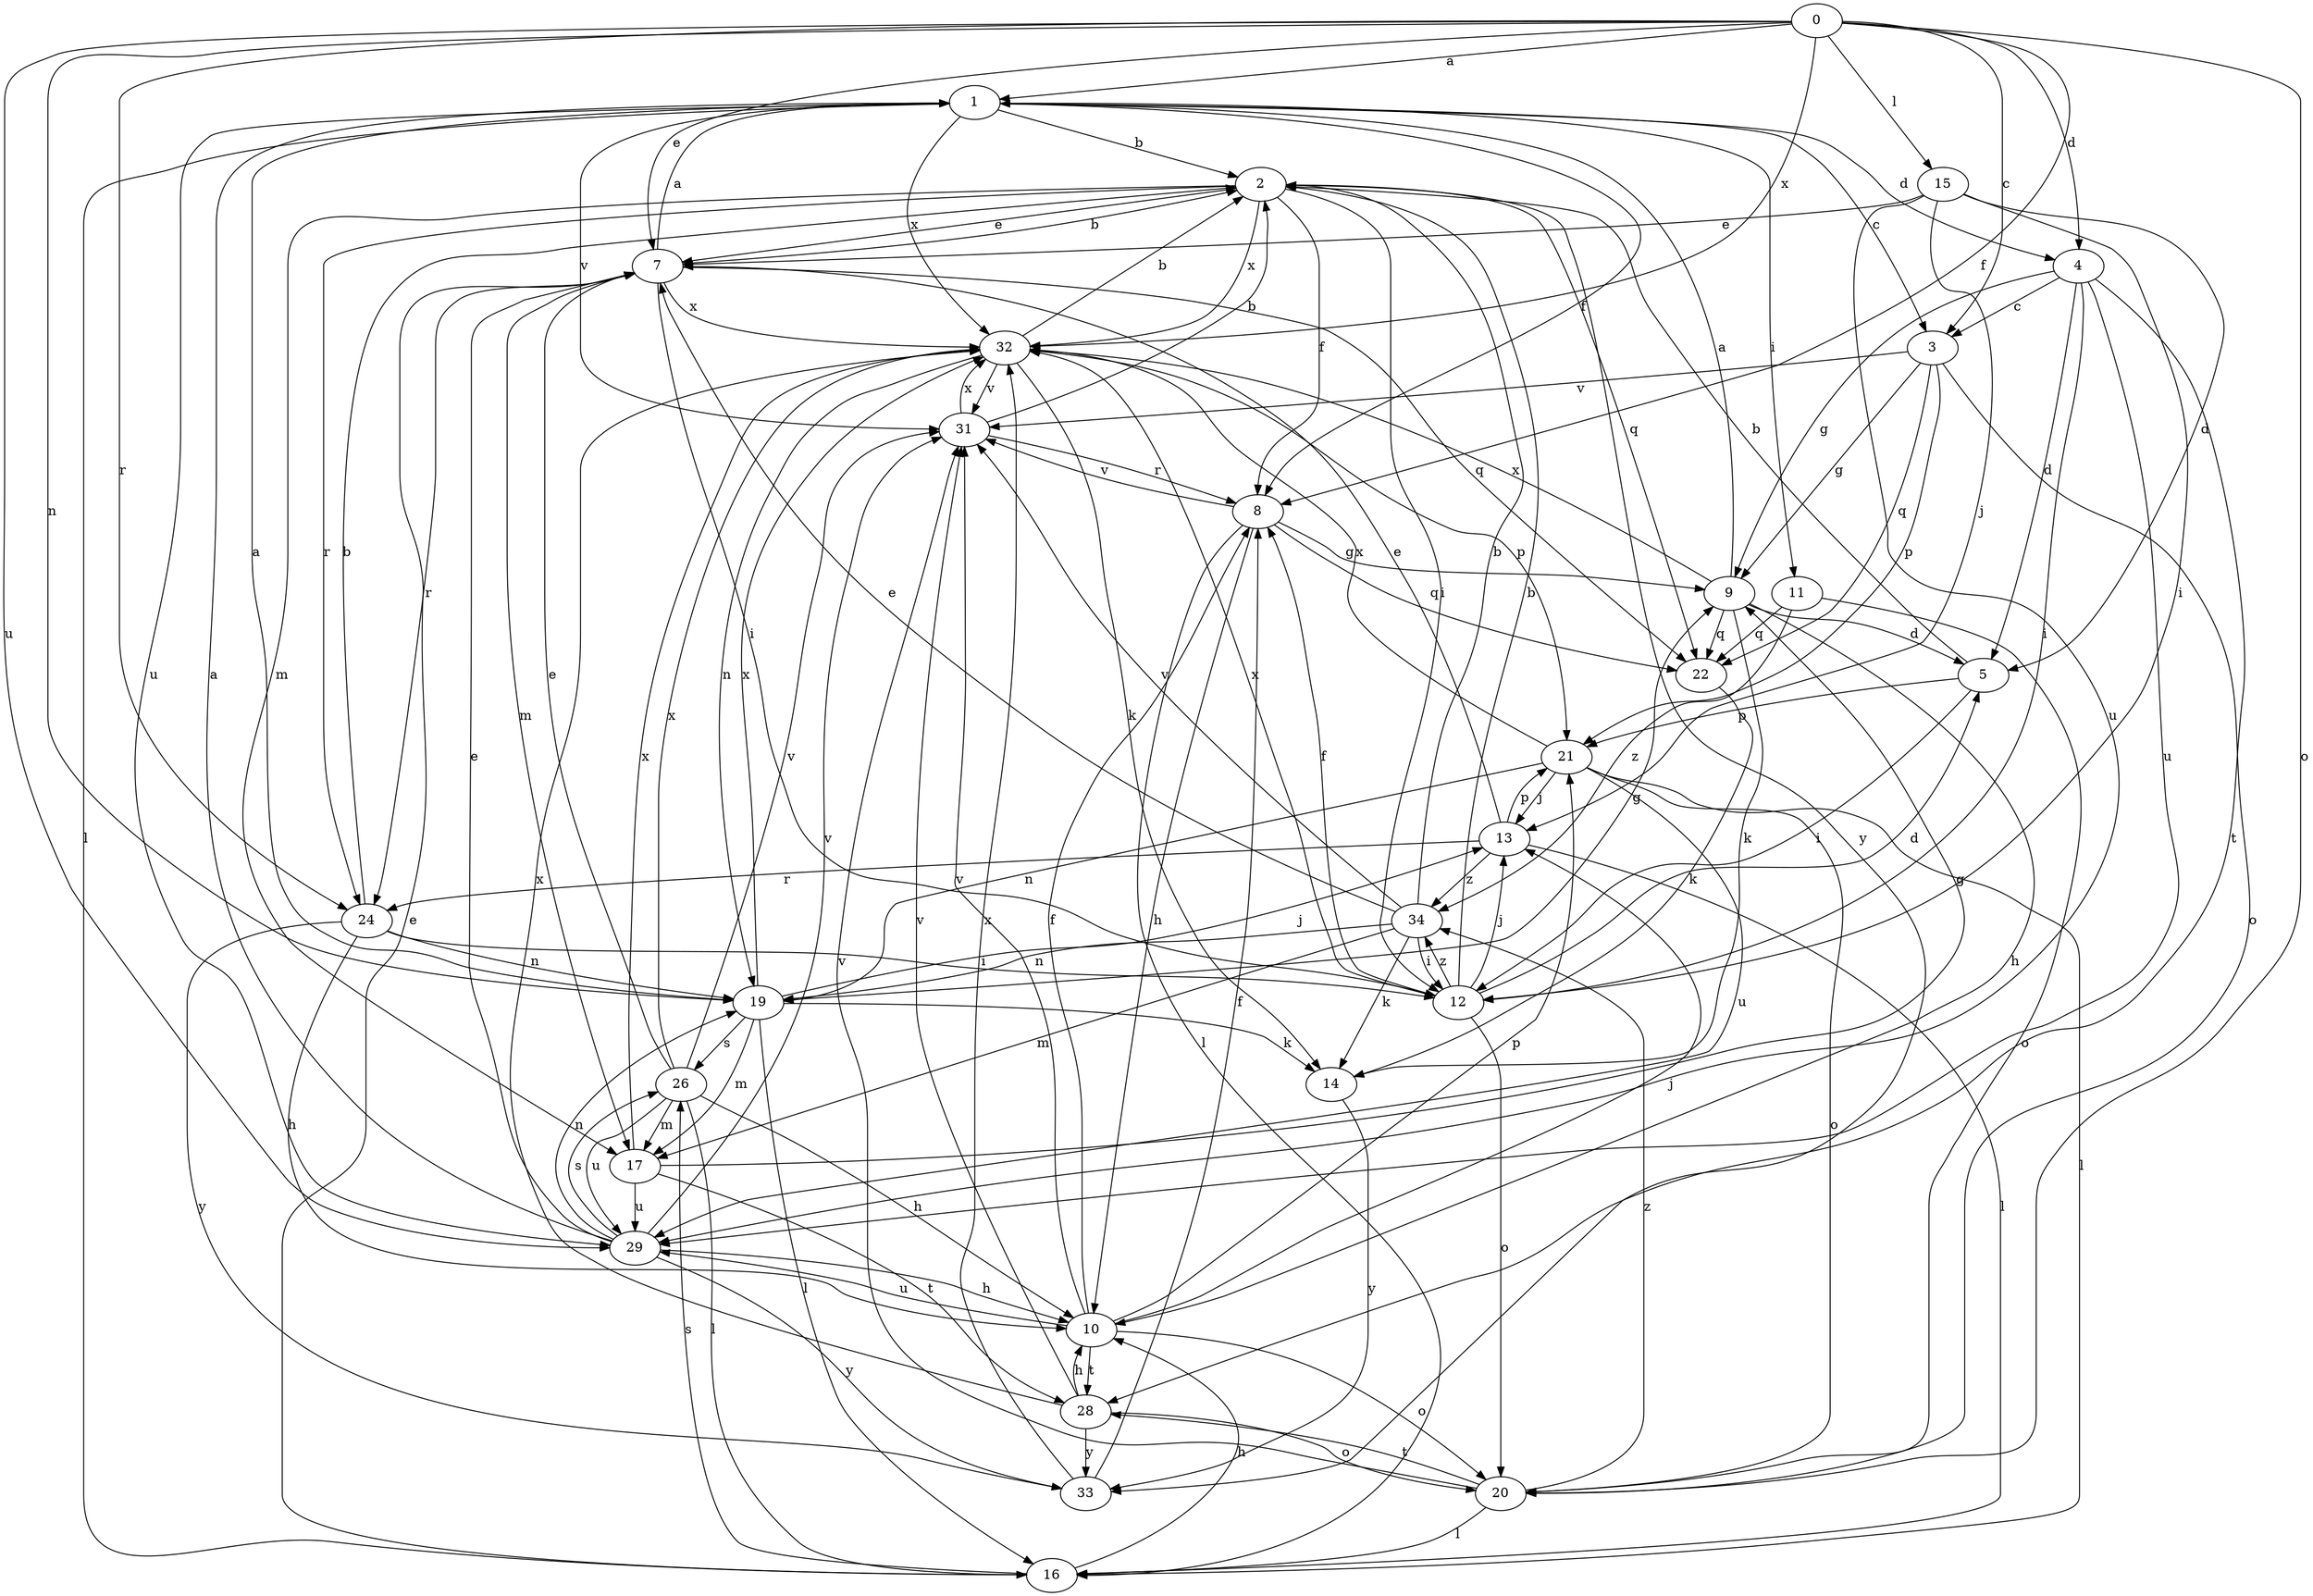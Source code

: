 strict digraph  {
0;
1;
2;
3;
4;
5;
7;
8;
9;
10;
11;
12;
13;
14;
15;
16;
17;
19;
20;
21;
22;
24;
26;
28;
29;
31;
32;
33;
34;
0 -> 1  [label=a];
0 -> 3  [label=c];
0 -> 4  [label=d];
0 -> 7  [label=e];
0 -> 8  [label=f];
0 -> 15  [label=l];
0 -> 19  [label=n];
0 -> 20  [label=o];
0 -> 24  [label=r];
0 -> 29  [label=u];
0 -> 32  [label=x];
1 -> 2  [label=b];
1 -> 3  [label=c];
1 -> 4  [label=d];
1 -> 8  [label=f];
1 -> 11  [label=i];
1 -> 16  [label=l];
1 -> 29  [label=u];
1 -> 31  [label=v];
1 -> 32  [label=x];
2 -> 7  [label=e];
2 -> 8  [label=f];
2 -> 12  [label=i];
2 -> 17  [label=m];
2 -> 22  [label=q];
2 -> 24  [label=r];
2 -> 32  [label=x];
2 -> 33  [label=y];
3 -> 9  [label=g];
3 -> 20  [label=o];
3 -> 21  [label=p];
3 -> 22  [label=q];
3 -> 31  [label=v];
4 -> 3  [label=c];
4 -> 5  [label=d];
4 -> 9  [label=g];
4 -> 12  [label=i];
4 -> 28  [label=t];
4 -> 29  [label=u];
5 -> 2  [label=b];
5 -> 12  [label=i];
5 -> 21  [label=p];
7 -> 1  [label=a];
7 -> 2  [label=b];
7 -> 12  [label=i];
7 -> 17  [label=m];
7 -> 22  [label=q];
7 -> 24  [label=r];
7 -> 32  [label=x];
8 -> 9  [label=g];
8 -> 10  [label=h];
8 -> 16  [label=l];
8 -> 22  [label=q];
8 -> 31  [label=v];
9 -> 1  [label=a];
9 -> 5  [label=d];
9 -> 10  [label=h];
9 -> 14  [label=k];
9 -> 22  [label=q];
9 -> 32  [label=x];
10 -> 8  [label=f];
10 -> 13  [label=j];
10 -> 20  [label=o];
10 -> 21  [label=p];
10 -> 28  [label=t];
10 -> 29  [label=u];
10 -> 31  [label=v];
11 -> 20  [label=o];
11 -> 22  [label=q];
11 -> 34  [label=z];
12 -> 2  [label=b];
12 -> 5  [label=d];
12 -> 8  [label=f];
12 -> 13  [label=j];
12 -> 20  [label=o];
12 -> 32  [label=x];
12 -> 34  [label=z];
13 -> 7  [label=e];
13 -> 16  [label=l];
13 -> 21  [label=p];
13 -> 24  [label=r];
13 -> 34  [label=z];
14 -> 33  [label=y];
15 -> 5  [label=d];
15 -> 7  [label=e];
15 -> 12  [label=i];
15 -> 13  [label=j];
15 -> 29  [label=u];
16 -> 7  [label=e];
16 -> 10  [label=h];
16 -> 26  [label=s];
17 -> 9  [label=g];
17 -> 28  [label=t];
17 -> 29  [label=u];
17 -> 32  [label=x];
19 -> 1  [label=a];
19 -> 9  [label=g];
19 -> 13  [label=j];
19 -> 14  [label=k];
19 -> 16  [label=l];
19 -> 17  [label=m];
19 -> 26  [label=s];
19 -> 32  [label=x];
20 -> 16  [label=l];
20 -> 28  [label=t];
20 -> 31  [label=v];
20 -> 34  [label=z];
21 -> 13  [label=j];
21 -> 16  [label=l];
21 -> 19  [label=n];
21 -> 20  [label=o];
21 -> 29  [label=u];
21 -> 32  [label=x];
22 -> 14  [label=k];
24 -> 2  [label=b];
24 -> 10  [label=h];
24 -> 12  [label=i];
24 -> 19  [label=n];
24 -> 33  [label=y];
26 -> 7  [label=e];
26 -> 10  [label=h];
26 -> 16  [label=l];
26 -> 17  [label=m];
26 -> 29  [label=u];
26 -> 31  [label=v];
26 -> 32  [label=x];
28 -> 10  [label=h];
28 -> 20  [label=o];
28 -> 31  [label=v];
28 -> 32  [label=x];
28 -> 33  [label=y];
29 -> 1  [label=a];
29 -> 7  [label=e];
29 -> 10  [label=h];
29 -> 19  [label=n];
29 -> 26  [label=s];
29 -> 31  [label=v];
29 -> 33  [label=y];
31 -> 2  [label=b];
31 -> 32  [label=x];
31 -> 8  [label=r];
32 -> 2  [label=b];
32 -> 14  [label=k];
32 -> 19  [label=n];
32 -> 21  [label=p];
32 -> 31  [label=v];
33 -> 8  [label=f];
33 -> 32  [label=x];
34 -> 2  [label=b];
34 -> 7  [label=e];
34 -> 12  [label=i];
34 -> 14  [label=k];
34 -> 17  [label=m];
34 -> 19  [label=n];
34 -> 31  [label=v];
}
